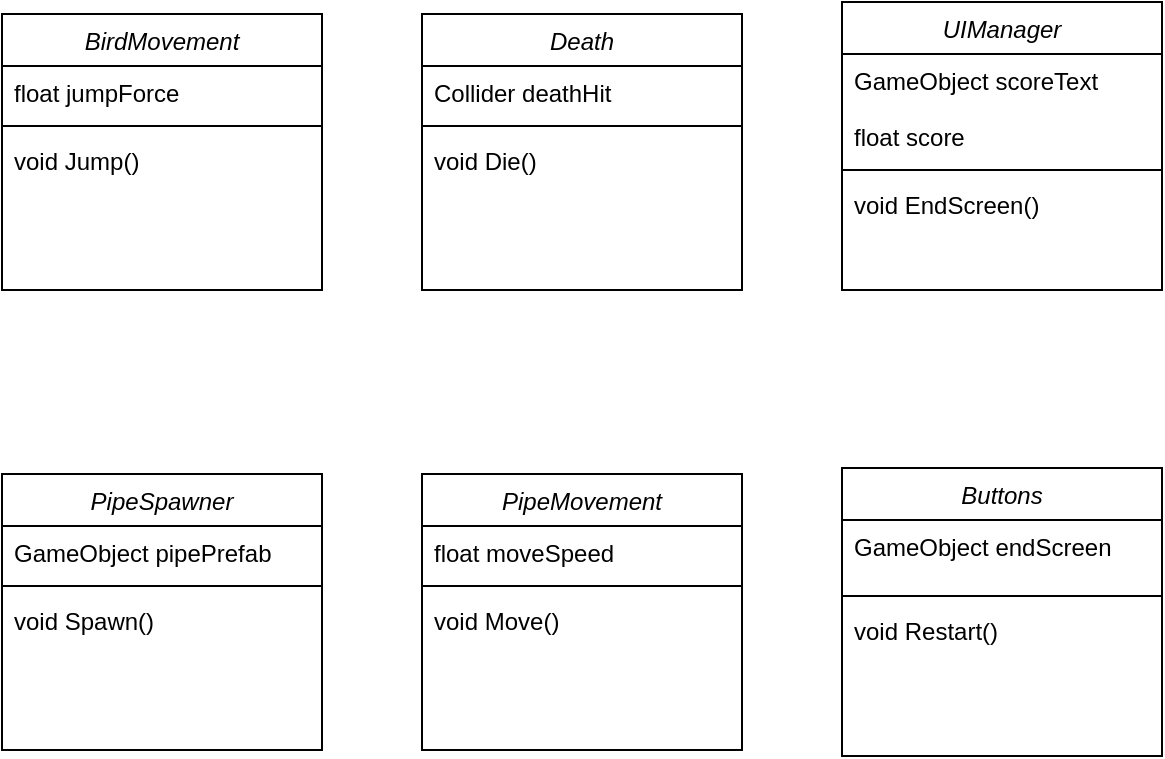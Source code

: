 <mxfile version="22.1.21" type="github">
  <diagram id="C5RBs43oDa-KdzZeNtuy" name="Page-1">
    <mxGraphModel dx="1009" dy="542" grid="1" gridSize="10" guides="1" tooltips="1" connect="1" arrows="1" fold="1" page="1" pageScale="1" pageWidth="827" pageHeight="1169" math="0" shadow="0">
      <root>
        <mxCell id="WIyWlLk6GJQsqaUBKTNV-0" />
        <mxCell id="WIyWlLk6GJQsqaUBKTNV-1" parent="WIyWlLk6GJQsqaUBKTNV-0" />
        <mxCell id="zkfFHV4jXpPFQw0GAbJ--0" value="BirdMovement" style="swimlane;fontStyle=2;align=center;verticalAlign=top;childLayout=stackLayout;horizontal=1;startSize=26;horizontalStack=0;resizeParent=1;resizeLast=0;collapsible=1;marginBottom=0;rounded=0;shadow=0;strokeWidth=1;" parent="WIyWlLk6GJQsqaUBKTNV-1" vertex="1">
          <mxGeometry x="110" y="40" width="160" height="138" as="geometry">
            <mxRectangle x="220" y="120" width="160" height="26" as="alternateBounds" />
          </mxGeometry>
        </mxCell>
        <mxCell id="zkfFHV4jXpPFQw0GAbJ--1" value="float jumpForce" style="text;align=left;verticalAlign=top;spacingLeft=4;spacingRight=4;overflow=hidden;rotatable=0;points=[[0,0.5],[1,0.5]];portConstraint=eastwest;" parent="zkfFHV4jXpPFQw0GAbJ--0" vertex="1">
          <mxGeometry y="26" width="160" height="26" as="geometry" />
        </mxCell>
        <mxCell id="zkfFHV4jXpPFQw0GAbJ--4" value="" style="line;html=1;strokeWidth=1;align=left;verticalAlign=middle;spacingTop=-1;spacingLeft=3;spacingRight=3;rotatable=0;labelPosition=right;points=[];portConstraint=eastwest;" parent="zkfFHV4jXpPFQw0GAbJ--0" vertex="1">
          <mxGeometry y="52" width="160" height="8" as="geometry" />
        </mxCell>
        <mxCell id="zkfFHV4jXpPFQw0GAbJ--5" value="void Jump()" style="text;align=left;verticalAlign=top;spacingLeft=4;spacingRight=4;overflow=hidden;rotatable=0;points=[[0,0.5],[1,0.5]];portConstraint=eastwest;" parent="zkfFHV4jXpPFQw0GAbJ--0" vertex="1">
          <mxGeometry y="60" width="160" height="26" as="geometry" />
        </mxCell>
        <mxCell id="VAbVXIziRkySzdHDqiQK-5" value="PipeMovement" style="swimlane;fontStyle=2;align=center;verticalAlign=top;childLayout=stackLayout;horizontal=1;startSize=26;horizontalStack=0;resizeParent=1;resizeLast=0;collapsible=1;marginBottom=0;rounded=0;shadow=0;strokeWidth=1;" vertex="1" parent="WIyWlLk6GJQsqaUBKTNV-1">
          <mxGeometry x="320" y="270" width="160" height="138" as="geometry">
            <mxRectangle x="220" y="120" width="160" height="26" as="alternateBounds" />
          </mxGeometry>
        </mxCell>
        <mxCell id="VAbVXIziRkySzdHDqiQK-6" value="float moveSpeed" style="text;align=left;verticalAlign=top;spacingLeft=4;spacingRight=4;overflow=hidden;rotatable=0;points=[[0,0.5],[1,0.5]];portConstraint=eastwest;" vertex="1" parent="VAbVXIziRkySzdHDqiQK-5">
          <mxGeometry y="26" width="160" height="26" as="geometry" />
        </mxCell>
        <mxCell id="VAbVXIziRkySzdHDqiQK-7" value="" style="line;html=1;strokeWidth=1;align=left;verticalAlign=middle;spacingTop=-1;spacingLeft=3;spacingRight=3;rotatable=0;labelPosition=right;points=[];portConstraint=eastwest;" vertex="1" parent="VAbVXIziRkySzdHDqiQK-5">
          <mxGeometry y="52" width="160" height="8" as="geometry" />
        </mxCell>
        <mxCell id="VAbVXIziRkySzdHDqiQK-8" value="void Move()" style="text;align=left;verticalAlign=top;spacingLeft=4;spacingRight=4;overflow=hidden;rotatable=0;points=[[0,0.5],[1,0.5]];portConstraint=eastwest;" vertex="1" parent="VAbVXIziRkySzdHDqiQK-5">
          <mxGeometry y="60" width="160" height="26" as="geometry" />
        </mxCell>
        <mxCell id="VAbVXIziRkySzdHDqiQK-9" value="PipeSpawner" style="swimlane;fontStyle=2;align=center;verticalAlign=top;childLayout=stackLayout;horizontal=1;startSize=26;horizontalStack=0;resizeParent=1;resizeLast=0;collapsible=1;marginBottom=0;rounded=0;shadow=0;strokeWidth=1;" vertex="1" parent="WIyWlLk6GJQsqaUBKTNV-1">
          <mxGeometry x="110" y="270" width="160" height="138" as="geometry">
            <mxRectangle x="220" y="120" width="160" height="26" as="alternateBounds" />
          </mxGeometry>
        </mxCell>
        <mxCell id="VAbVXIziRkySzdHDqiQK-10" value="GameObject pipePrefab" style="text;align=left;verticalAlign=top;spacingLeft=4;spacingRight=4;overflow=hidden;rotatable=0;points=[[0,0.5],[1,0.5]];portConstraint=eastwest;" vertex="1" parent="VAbVXIziRkySzdHDqiQK-9">
          <mxGeometry y="26" width="160" height="26" as="geometry" />
        </mxCell>
        <mxCell id="VAbVXIziRkySzdHDqiQK-11" value="" style="line;html=1;strokeWidth=1;align=left;verticalAlign=middle;spacingTop=-1;spacingLeft=3;spacingRight=3;rotatable=0;labelPosition=right;points=[];portConstraint=eastwest;" vertex="1" parent="VAbVXIziRkySzdHDqiQK-9">
          <mxGeometry y="52" width="160" height="8" as="geometry" />
        </mxCell>
        <mxCell id="VAbVXIziRkySzdHDqiQK-12" value="void Spawn()" style="text;align=left;verticalAlign=top;spacingLeft=4;spacingRight=4;overflow=hidden;rotatable=0;points=[[0,0.5],[1,0.5]];portConstraint=eastwest;" vertex="1" parent="VAbVXIziRkySzdHDqiQK-9">
          <mxGeometry y="60" width="160" height="26" as="geometry" />
        </mxCell>
        <mxCell id="VAbVXIziRkySzdHDqiQK-13" value="UIManager" style="swimlane;fontStyle=2;align=center;verticalAlign=top;childLayout=stackLayout;horizontal=1;startSize=26;horizontalStack=0;resizeParent=1;resizeLast=0;collapsible=1;marginBottom=0;rounded=0;shadow=0;strokeWidth=1;" vertex="1" parent="WIyWlLk6GJQsqaUBKTNV-1">
          <mxGeometry x="530" y="34" width="160" height="144" as="geometry">
            <mxRectangle x="590" y="168" width="160" height="26" as="alternateBounds" />
          </mxGeometry>
        </mxCell>
        <mxCell id="VAbVXIziRkySzdHDqiQK-14" value="GameObject scoreText&#xa;&#xa;float score" style="text;align=left;verticalAlign=top;spacingLeft=4;spacingRight=4;overflow=hidden;rotatable=0;points=[[0,0.5],[1,0.5]];portConstraint=eastwest;" vertex="1" parent="VAbVXIziRkySzdHDqiQK-13">
          <mxGeometry y="26" width="160" height="54" as="geometry" />
        </mxCell>
        <mxCell id="VAbVXIziRkySzdHDqiQK-15" value="" style="line;html=1;strokeWidth=1;align=left;verticalAlign=middle;spacingTop=-1;spacingLeft=3;spacingRight=3;rotatable=0;labelPosition=right;points=[];portConstraint=eastwest;" vertex="1" parent="VAbVXIziRkySzdHDqiQK-13">
          <mxGeometry y="80" width="160" height="8" as="geometry" />
        </mxCell>
        <mxCell id="VAbVXIziRkySzdHDqiQK-16" value="void EndScreen()" style="text;align=left;verticalAlign=top;spacingLeft=4;spacingRight=4;overflow=hidden;rotatable=0;points=[[0,0.5],[1,0.5]];portConstraint=eastwest;" vertex="1" parent="VAbVXIziRkySzdHDqiQK-13">
          <mxGeometry y="88" width="160" height="26" as="geometry" />
        </mxCell>
        <mxCell id="VAbVXIziRkySzdHDqiQK-17" value="Death" style="swimlane;fontStyle=2;align=center;verticalAlign=top;childLayout=stackLayout;horizontal=1;startSize=26;horizontalStack=0;resizeParent=1;resizeLast=0;collapsible=1;marginBottom=0;rounded=0;shadow=0;strokeWidth=1;" vertex="1" parent="WIyWlLk6GJQsqaUBKTNV-1">
          <mxGeometry x="320" y="40" width="160" height="138" as="geometry">
            <mxRectangle x="220" y="120" width="160" height="26" as="alternateBounds" />
          </mxGeometry>
        </mxCell>
        <mxCell id="VAbVXIziRkySzdHDqiQK-18" value="Collider deathHit" style="text;align=left;verticalAlign=top;spacingLeft=4;spacingRight=4;overflow=hidden;rotatable=0;points=[[0,0.5],[1,0.5]];portConstraint=eastwest;" vertex="1" parent="VAbVXIziRkySzdHDqiQK-17">
          <mxGeometry y="26" width="160" height="26" as="geometry" />
        </mxCell>
        <mxCell id="VAbVXIziRkySzdHDqiQK-19" value="" style="line;html=1;strokeWidth=1;align=left;verticalAlign=middle;spacingTop=-1;spacingLeft=3;spacingRight=3;rotatable=0;labelPosition=right;points=[];portConstraint=eastwest;" vertex="1" parent="VAbVXIziRkySzdHDqiQK-17">
          <mxGeometry y="52" width="160" height="8" as="geometry" />
        </mxCell>
        <mxCell id="VAbVXIziRkySzdHDqiQK-20" value="void Die()" style="text;align=left;verticalAlign=top;spacingLeft=4;spacingRight=4;overflow=hidden;rotatable=0;points=[[0,0.5],[1,0.5]];portConstraint=eastwest;" vertex="1" parent="VAbVXIziRkySzdHDqiQK-17">
          <mxGeometry y="60" width="160" height="26" as="geometry" />
        </mxCell>
        <mxCell id="VAbVXIziRkySzdHDqiQK-22" value="Buttons" style="swimlane;fontStyle=2;align=center;verticalAlign=top;childLayout=stackLayout;horizontal=1;startSize=26;horizontalStack=0;resizeParent=1;resizeLast=0;collapsible=1;marginBottom=0;rounded=0;shadow=0;strokeWidth=1;" vertex="1" parent="WIyWlLk6GJQsqaUBKTNV-1">
          <mxGeometry x="530" y="267" width="160" height="144" as="geometry">
            <mxRectangle x="590" y="168" width="160" height="26" as="alternateBounds" />
          </mxGeometry>
        </mxCell>
        <mxCell id="VAbVXIziRkySzdHDqiQK-23" value="GameObject endScreen" style="text;align=left;verticalAlign=top;spacingLeft=4;spacingRight=4;overflow=hidden;rotatable=0;points=[[0,0.5],[1,0.5]];portConstraint=eastwest;" vertex="1" parent="VAbVXIziRkySzdHDqiQK-22">
          <mxGeometry y="26" width="160" height="34" as="geometry" />
        </mxCell>
        <mxCell id="VAbVXIziRkySzdHDqiQK-24" value="" style="line;html=1;strokeWidth=1;align=left;verticalAlign=middle;spacingTop=-1;spacingLeft=3;spacingRight=3;rotatable=0;labelPosition=right;points=[];portConstraint=eastwest;" vertex="1" parent="VAbVXIziRkySzdHDqiQK-22">
          <mxGeometry y="60" width="160" height="8" as="geometry" />
        </mxCell>
        <mxCell id="VAbVXIziRkySzdHDqiQK-25" value="void Restart()" style="text;align=left;verticalAlign=top;spacingLeft=4;spacingRight=4;overflow=hidden;rotatable=0;points=[[0,0.5],[1,0.5]];portConstraint=eastwest;" vertex="1" parent="VAbVXIziRkySzdHDqiQK-22">
          <mxGeometry y="68" width="160" height="26" as="geometry" />
        </mxCell>
      </root>
    </mxGraphModel>
  </diagram>
</mxfile>
